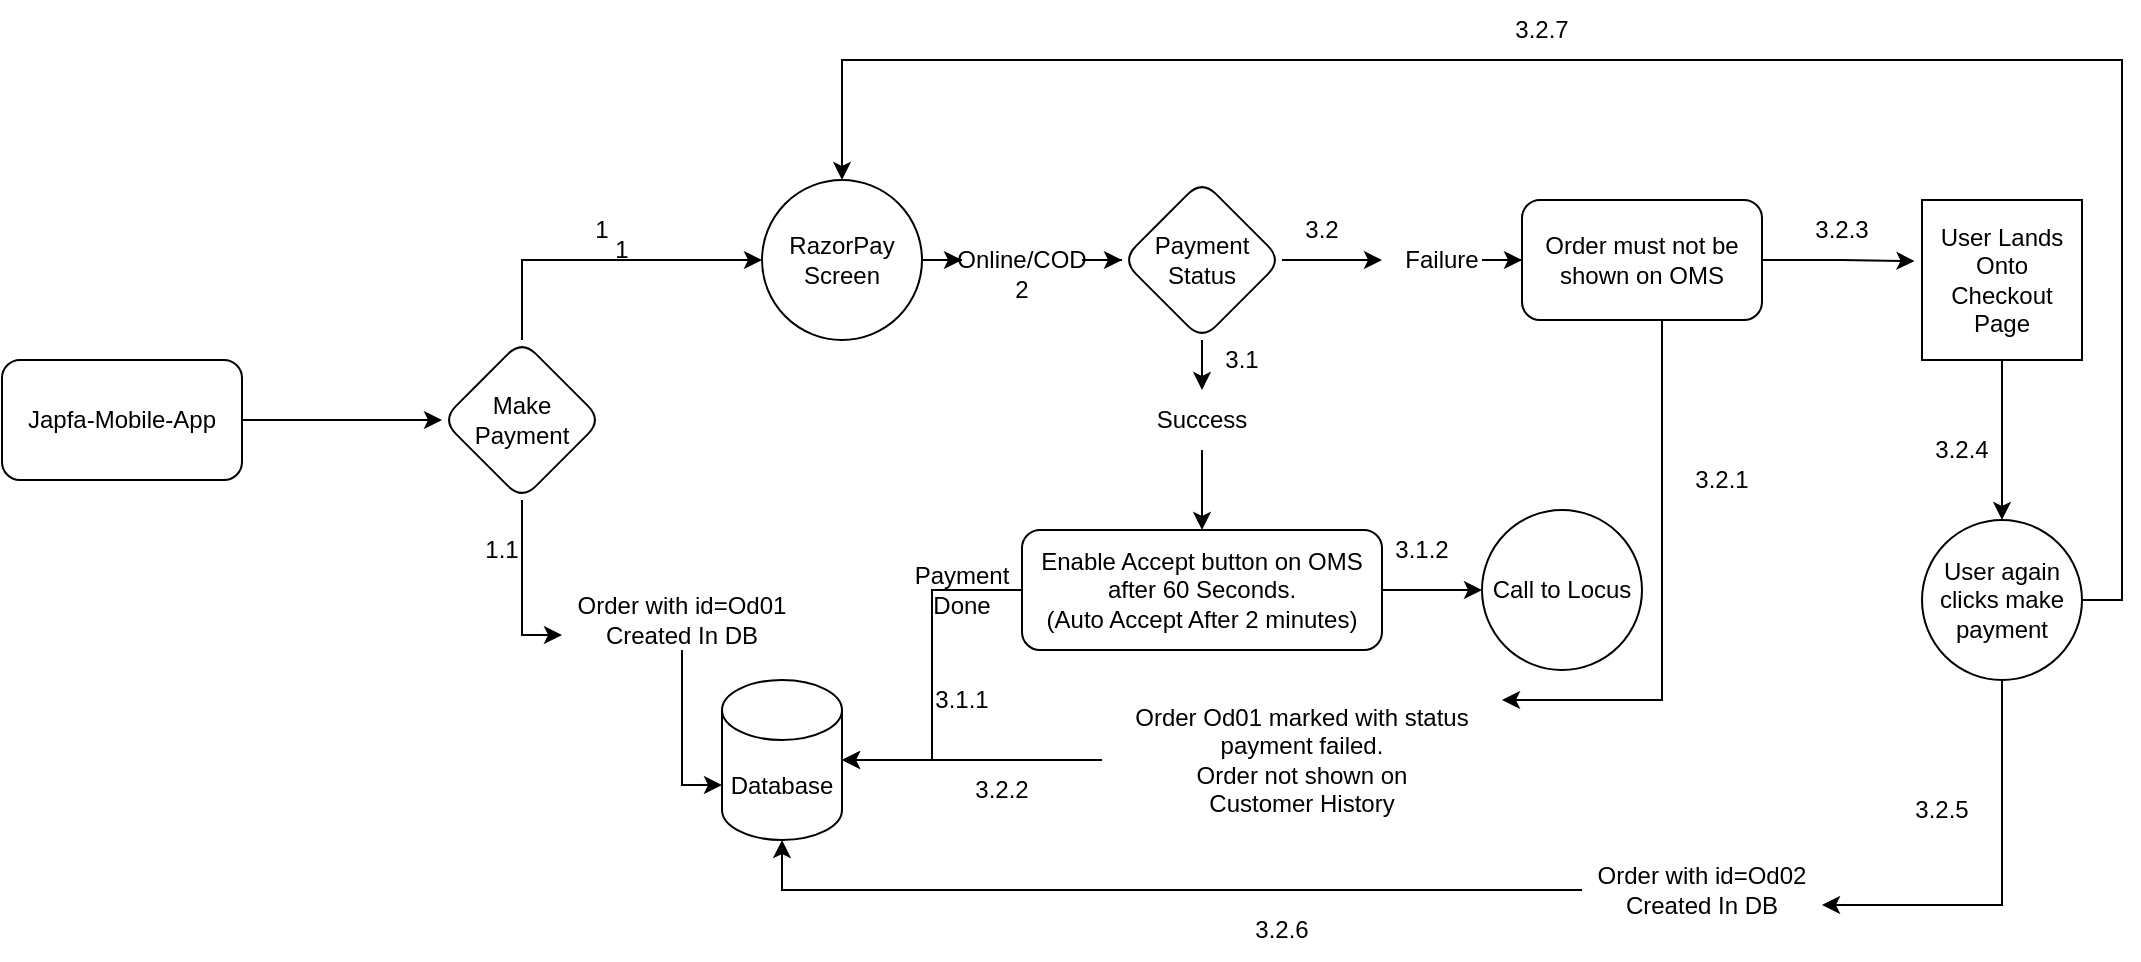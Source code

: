 <mxfile version="22.1.3" type="github">
  <diagram name="Page-1" id="sLlKpoSpWwqDLmXZwmJ-">
    <mxGraphModel dx="1080" dy="426" grid="1" gridSize="10" guides="1" tooltips="1" connect="1" arrows="1" fold="1" page="1" pageScale="1" pageWidth="850" pageHeight="1100" math="0" shadow="0">
      <root>
        <mxCell id="0" />
        <mxCell id="1" parent="0" />
        <mxCell id="Lte2vjWYWSZlK6BSF0av-28" value="" style="edgeStyle=orthogonalEdgeStyle;rounded=0;orthogonalLoop=1;jettySize=auto;html=1;" edge="1" parent="1" source="Lte2vjWYWSZlK6BSF0av-26" target="Lte2vjWYWSZlK6BSF0av-27">
          <mxGeometry relative="1" as="geometry" />
        </mxCell>
        <mxCell id="Lte2vjWYWSZlK6BSF0av-26" value="Japfa-Mobile-App" style="rounded=1;whiteSpace=wrap;html=1;" vertex="1" parent="1">
          <mxGeometry x="170" y="210" width="120" height="60" as="geometry" />
        </mxCell>
        <mxCell id="Lte2vjWYWSZlK6BSF0av-34" value="" style="edgeStyle=orthogonalEdgeStyle;rounded=0;orthogonalLoop=1;jettySize=auto;html=1;exitX=0.5;exitY=0;exitDx=0;exitDy=0;entryX=0;entryY=0.5;entryDx=0;entryDy=0;" edge="1" parent="1" source="Lte2vjWYWSZlK6BSF0av-27" target="Lte2vjWYWSZlK6BSF0av-33">
          <mxGeometry relative="1" as="geometry" />
        </mxCell>
        <mxCell id="Lte2vjWYWSZlK6BSF0av-27" value="Make Payment" style="rhombus;whiteSpace=wrap;html=1;rounded=1;" vertex="1" parent="1">
          <mxGeometry x="390" y="200" width="80" height="80" as="geometry" />
        </mxCell>
        <mxCell id="Lte2vjWYWSZlK6BSF0av-29" value="Database" style="shape=cylinder3;whiteSpace=wrap;html=1;boundedLbl=1;backgroundOutline=1;size=15;" vertex="1" parent="1">
          <mxGeometry x="530" y="370" width="60" height="80" as="geometry" />
        </mxCell>
        <mxCell id="Lte2vjWYWSZlK6BSF0av-30" style="edgeStyle=orthogonalEdgeStyle;rounded=0;orthogonalLoop=1;jettySize=auto;html=1;entryX=0;entryY=0;entryDx=0;entryDy=52.5;entryPerimeter=0;exitX=0.5;exitY=1;exitDx=0;exitDy=0;" edge="1" parent="1" source="Lte2vjWYWSZlK6BSF0av-32" target="Lte2vjWYWSZlK6BSF0av-29">
          <mxGeometry relative="1" as="geometry" />
        </mxCell>
        <mxCell id="Lte2vjWYWSZlK6BSF0av-31" value="" style="edgeStyle=orthogonalEdgeStyle;rounded=0;orthogonalLoop=1;jettySize=auto;html=1;entryX=0;entryY=0.75;entryDx=0;entryDy=0;exitX=0.5;exitY=1;exitDx=0;exitDy=0;" edge="1" parent="1" source="Lte2vjWYWSZlK6BSF0av-27" target="Lte2vjWYWSZlK6BSF0av-32">
          <mxGeometry relative="1" as="geometry">
            <mxPoint x="430" y="280" as="sourcePoint" />
            <mxPoint x="560" y="353" as="targetPoint" />
          </mxGeometry>
        </mxCell>
        <mxCell id="Lte2vjWYWSZlK6BSF0av-32" value="Order with id=Od01&lt;br&gt;Created In DB" style="text;html=1;strokeColor=none;fillColor=none;align=center;verticalAlign=middle;whiteSpace=wrap;rounded=0;" vertex="1" parent="1">
          <mxGeometry x="450" y="325" width="120" height="30" as="geometry" />
        </mxCell>
        <mxCell id="Lte2vjWYWSZlK6BSF0av-36" value="" style="edgeStyle=orthogonalEdgeStyle;rounded=0;orthogonalLoop=1;jettySize=auto;html=1;" edge="1" parent="1" source="Lte2vjWYWSZlK6BSF0av-37" target="Lte2vjWYWSZlK6BSF0av-35">
          <mxGeometry relative="1" as="geometry" />
        </mxCell>
        <mxCell id="Lte2vjWYWSZlK6BSF0av-33" value="RazorPay&lt;br&gt;Screen" style="ellipse;whiteSpace=wrap;html=1;rounded=1;" vertex="1" parent="1">
          <mxGeometry x="550" y="120" width="80" height="80" as="geometry" />
        </mxCell>
        <mxCell id="Lte2vjWYWSZlK6BSF0av-40" value="" style="edgeStyle=orthogonalEdgeStyle;rounded=0;orthogonalLoop=1;jettySize=auto;html=1;" edge="1" parent="1" source="Lte2vjWYWSZlK6BSF0av-44" target="Lte2vjWYWSZlK6BSF0av-39">
          <mxGeometry relative="1" as="geometry" />
        </mxCell>
        <mxCell id="Lte2vjWYWSZlK6BSF0av-42" value="" style="edgeStyle=orthogonalEdgeStyle;rounded=0;orthogonalLoop=1;jettySize=auto;html=1;" edge="1" parent="1" source="Lte2vjWYWSZlK6BSF0av-46" target="Lte2vjWYWSZlK6BSF0av-41">
          <mxGeometry relative="1" as="geometry" />
        </mxCell>
        <mxCell id="Lte2vjWYWSZlK6BSF0av-35" value="Payment Status" style="rhombus;whiteSpace=wrap;html=1;rounded=1;" vertex="1" parent="1">
          <mxGeometry x="730" y="120" width="80" height="80" as="geometry" />
        </mxCell>
        <mxCell id="Lte2vjWYWSZlK6BSF0av-87" value="" style="edgeStyle=orthogonalEdgeStyle;rounded=0;orthogonalLoop=1;jettySize=auto;html=1;" edge="1" parent="1" source="Lte2vjWYWSZlK6BSF0av-39" target="Lte2vjWYWSZlK6BSF0av-86">
          <mxGeometry relative="1" as="geometry" />
        </mxCell>
        <mxCell id="Lte2vjWYWSZlK6BSF0av-39" value="Enable Accept button on OMS after 60 Seconds.&lt;br&gt;(Auto Accept After 2 minutes)" style="rounded=1;whiteSpace=wrap;html=1;" vertex="1" parent="1">
          <mxGeometry x="680" y="295" width="180" height="60" as="geometry" />
        </mxCell>
        <mxCell id="Lte2vjWYWSZlK6BSF0av-53" style="edgeStyle=orthogonalEdgeStyle;rounded=0;orthogonalLoop=1;jettySize=auto;html=1;" edge="1" parent="1" source="Lte2vjWYWSZlK6BSF0av-54" target="Lte2vjWYWSZlK6BSF0av-29">
          <mxGeometry relative="1" as="geometry">
            <mxPoint x="1000" y="450" as="targetPoint" />
            <Array as="points" />
          </mxGeometry>
        </mxCell>
        <mxCell id="Lte2vjWYWSZlK6BSF0av-41" value="Order must not be shown on OMS" style="whiteSpace=wrap;html=1;rounded=1;" vertex="1" parent="1">
          <mxGeometry x="930" y="130" width="120" height="60" as="geometry" />
        </mxCell>
        <mxCell id="Lte2vjWYWSZlK6BSF0av-43" value="" style="edgeStyle=orthogonalEdgeStyle;rounded=0;orthogonalLoop=1;jettySize=auto;html=1;" edge="1" parent="1" source="Lte2vjWYWSZlK6BSF0av-33" target="Lte2vjWYWSZlK6BSF0av-37">
          <mxGeometry relative="1" as="geometry">
            <mxPoint x="630" y="160" as="sourcePoint" />
            <mxPoint x="730" y="160" as="targetPoint" />
          </mxGeometry>
        </mxCell>
        <mxCell id="Lte2vjWYWSZlK6BSF0av-37" value="Online/COD" style="text;html=1;strokeColor=none;fillColor=none;align=center;verticalAlign=middle;whiteSpace=wrap;rounded=0;" vertex="1" parent="1">
          <mxGeometry x="650" y="145" width="60" height="30" as="geometry" />
        </mxCell>
        <mxCell id="Lte2vjWYWSZlK6BSF0av-45" value="" style="edgeStyle=orthogonalEdgeStyle;rounded=0;orthogonalLoop=1;jettySize=auto;html=1;" edge="1" parent="1" source="Lte2vjWYWSZlK6BSF0av-35" target="Lte2vjWYWSZlK6BSF0av-44">
          <mxGeometry relative="1" as="geometry">
            <mxPoint x="770" y="200" as="sourcePoint" />
            <mxPoint x="770" y="290" as="targetPoint" />
          </mxGeometry>
        </mxCell>
        <mxCell id="Lte2vjWYWSZlK6BSF0av-44" value="Success" style="text;html=1;strokeColor=none;fillColor=none;align=center;verticalAlign=middle;whiteSpace=wrap;rounded=0;" vertex="1" parent="1">
          <mxGeometry x="740" y="225" width="60" height="30" as="geometry" />
        </mxCell>
        <mxCell id="Lte2vjWYWSZlK6BSF0av-47" value="" style="edgeStyle=orthogonalEdgeStyle;rounded=0;orthogonalLoop=1;jettySize=auto;html=1;" edge="1" parent="1" source="Lte2vjWYWSZlK6BSF0av-35" target="Lte2vjWYWSZlK6BSF0av-46">
          <mxGeometry relative="1" as="geometry">
            <mxPoint x="810" y="160" as="sourcePoint" />
            <mxPoint x="870" y="160" as="targetPoint" />
          </mxGeometry>
        </mxCell>
        <mxCell id="Lte2vjWYWSZlK6BSF0av-46" value="Failure" style="text;html=1;strokeColor=none;fillColor=none;align=center;verticalAlign=middle;whiteSpace=wrap;rounded=0;" vertex="1" parent="1">
          <mxGeometry x="860" y="145" width="60" height="30" as="geometry" />
        </mxCell>
        <mxCell id="Lte2vjWYWSZlK6BSF0av-48" style="edgeStyle=orthogonalEdgeStyle;rounded=0;orthogonalLoop=1;jettySize=auto;html=1;entryX=1;entryY=0.5;entryDx=0;entryDy=0;entryPerimeter=0;" edge="1" parent="1" source="Lte2vjWYWSZlK6BSF0av-39" target="Lte2vjWYWSZlK6BSF0av-29">
          <mxGeometry relative="1" as="geometry" />
        </mxCell>
        <mxCell id="Lte2vjWYWSZlK6BSF0av-49" value="Payment Done" style="text;html=1;strokeColor=none;fillColor=none;align=center;verticalAlign=middle;whiteSpace=wrap;rounded=0;" vertex="1" parent="1">
          <mxGeometry x="620" y="310" width="60" height="30" as="geometry" />
        </mxCell>
        <mxCell id="Lte2vjWYWSZlK6BSF0av-55" value="" style="edgeStyle=orthogonalEdgeStyle;rounded=0;orthogonalLoop=1;jettySize=auto;html=1;" edge="1" parent="1" source="Lte2vjWYWSZlK6BSF0av-41" target="Lte2vjWYWSZlK6BSF0av-54">
          <mxGeometry relative="1" as="geometry">
            <mxPoint x="950" y="380" as="targetPoint" />
            <mxPoint x="1000" y="190" as="sourcePoint" />
            <Array as="points">
              <mxPoint x="1000" y="380" />
            </Array>
          </mxGeometry>
        </mxCell>
        <mxCell id="Lte2vjWYWSZlK6BSF0av-54" value="Order Od01 marked with status payment failed.&lt;br&gt;Order not shown on Customer&amp;nbsp;History" style="text;html=1;strokeColor=none;fillColor=none;align=center;verticalAlign=middle;whiteSpace=wrap;rounded=0;" vertex="1" parent="1">
          <mxGeometry x="720" y="360" width="200" height="100" as="geometry" />
        </mxCell>
        <mxCell id="Lte2vjWYWSZlK6BSF0av-66" value="" style="edgeStyle=orthogonalEdgeStyle;rounded=0;orthogonalLoop=1;jettySize=auto;html=1;" edge="1" parent="1" source="Lte2vjWYWSZlK6BSF0av-61" target="Lte2vjWYWSZlK6BSF0av-65">
          <mxGeometry relative="1" as="geometry" />
        </mxCell>
        <mxCell id="Lte2vjWYWSZlK6BSF0av-61" value="User Lands Onto Checkout Page" style="whiteSpace=wrap;html=1;aspect=fixed;" vertex="1" parent="1">
          <mxGeometry x="1130" y="130" width="80" height="80" as="geometry" />
        </mxCell>
        <mxCell id="Lte2vjWYWSZlK6BSF0av-62" style="edgeStyle=orthogonalEdgeStyle;rounded=0;orthogonalLoop=1;jettySize=auto;html=1;entryX=-0.047;entryY=0.382;entryDx=0;entryDy=0;entryPerimeter=0;" edge="1" parent="1" source="Lte2vjWYWSZlK6BSF0av-41" target="Lte2vjWYWSZlK6BSF0av-61">
          <mxGeometry relative="1" as="geometry" />
        </mxCell>
        <mxCell id="Lte2vjWYWSZlK6BSF0av-74" style="edgeStyle=orthogonalEdgeStyle;rounded=0;orthogonalLoop=1;jettySize=auto;html=1;entryX=1;entryY=0.75;entryDx=0;entryDy=0;exitX=0.5;exitY=1;exitDx=0;exitDy=0;" edge="1" parent="1" source="Lte2vjWYWSZlK6BSF0av-65" target="Lte2vjWYWSZlK6BSF0av-72">
          <mxGeometry relative="1" as="geometry" />
        </mxCell>
        <mxCell id="Lte2vjWYWSZlK6BSF0av-75" style="edgeStyle=orthogonalEdgeStyle;rounded=0;orthogonalLoop=1;jettySize=auto;html=1;" edge="1" parent="1" source="Lte2vjWYWSZlK6BSF0av-65" target="Lte2vjWYWSZlK6BSF0av-33">
          <mxGeometry relative="1" as="geometry">
            <Array as="points">
              <mxPoint x="1230" y="330" />
              <mxPoint x="1230" y="60" />
              <mxPoint x="590" y="60" />
            </Array>
          </mxGeometry>
        </mxCell>
        <mxCell id="Lte2vjWYWSZlK6BSF0av-65" value="User again clicks make payment" style="ellipse;whiteSpace=wrap;html=1;" vertex="1" parent="1">
          <mxGeometry x="1130" y="290" width="80" height="80" as="geometry" />
        </mxCell>
        <mxCell id="Lte2vjWYWSZlK6BSF0av-67" style="edgeStyle=orthogonalEdgeStyle;rounded=0;orthogonalLoop=1;jettySize=auto;html=1;entryX=0.5;entryY=1;entryDx=0;entryDy=0;entryPerimeter=0;" edge="1" parent="1" source="Lte2vjWYWSZlK6BSF0av-72" target="Lte2vjWYWSZlK6BSF0av-29">
          <mxGeometry relative="1" as="geometry">
            <Array as="points" />
          </mxGeometry>
        </mxCell>
        <mxCell id="Lte2vjWYWSZlK6BSF0av-72" value="Order with id=Od02&lt;br&gt;Created In DB" style="text;html=1;strokeColor=none;fillColor=none;align=center;verticalAlign=middle;whiteSpace=wrap;rounded=0;" vertex="1" parent="1">
          <mxGeometry x="960" y="460" width="120" height="30" as="geometry" />
        </mxCell>
        <mxCell id="Lte2vjWYWSZlK6BSF0av-76" value="1" style="text;html=1;strokeColor=none;fillColor=none;align=center;verticalAlign=middle;whiteSpace=wrap;rounded=0;" vertex="1" parent="1">
          <mxGeometry x="440" y="130" width="60" height="30" as="geometry" />
        </mxCell>
        <mxCell id="Lte2vjWYWSZlK6BSF0av-78" value="1.1" style="text;html=1;strokeColor=none;fillColor=none;align=center;verticalAlign=middle;whiteSpace=wrap;rounded=0;" vertex="1" parent="1">
          <mxGeometry x="390" y="290" width="60" height="30" as="geometry" />
        </mxCell>
        <mxCell id="Lte2vjWYWSZlK6BSF0av-79" value="1" style="text;html=1;strokeColor=none;fillColor=none;align=center;verticalAlign=middle;whiteSpace=wrap;rounded=0;" vertex="1" parent="1">
          <mxGeometry x="450" y="140" width="60" height="30" as="geometry" />
        </mxCell>
        <mxCell id="Lte2vjWYWSZlK6BSF0av-80" value="3.2" style="text;html=1;strokeColor=none;fillColor=none;align=center;verticalAlign=middle;whiteSpace=wrap;rounded=0;" vertex="1" parent="1">
          <mxGeometry x="800" y="130" width="60" height="30" as="geometry" />
        </mxCell>
        <mxCell id="Lte2vjWYWSZlK6BSF0av-81" value="3.1" style="text;html=1;strokeColor=none;fillColor=none;align=center;verticalAlign=middle;whiteSpace=wrap;rounded=0;" vertex="1" parent="1">
          <mxGeometry x="760" y="195" width="60" height="30" as="geometry" />
        </mxCell>
        <mxCell id="Lte2vjWYWSZlK6BSF0av-82" value="2" style="text;html=1;strokeColor=none;fillColor=none;align=center;verticalAlign=middle;whiteSpace=wrap;rounded=0;" vertex="1" parent="1">
          <mxGeometry x="650" y="160" width="60" height="30" as="geometry" />
        </mxCell>
        <mxCell id="Lte2vjWYWSZlK6BSF0av-83" value="3.1.2" style="text;html=1;strokeColor=none;fillColor=none;align=center;verticalAlign=middle;whiteSpace=wrap;rounded=0;" vertex="1" parent="1">
          <mxGeometry x="850" y="290" width="60" height="30" as="geometry" />
        </mxCell>
        <mxCell id="Lte2vjWYWSZlK6BSF0av-84" value="3.1.1" style="text;html=1;strokeColor=none;fillColor=none;align=center;verticalAlign=middle;whiteSpace=wrap;rounded=0;" vertex="1" parent="1">
          <mxGeometry x="620" y="365" width="60" height="30" as="geometry" />
        </mxCell>
        <mxCell id="Lte2vjWYWSZlK6BSF0av-86" value="Call to Locus" style="ellipse;whiteSpace=wrap;html=1;rounded=1;" vertex="1" parent="1">
          <mxGeometry x="910" y="285" width="80" height="80" as="geometry" />
        </mxCell>
        <mxCell id="Lte2vjWYWSZlK6BSF0av-88" value="3.2.3" style="text;html=1;strokeColor=none;fillColor=none;align=center;verticalAlign=middle;whiteSpace=wrap;rounded=0;" vertex="1" parent="1">
          <mxGeometry x="1060" y="130" width="60" height="30" as="geometry" />
        </mxCell>
        <mxCell id="Lte2vjWYWSZlK6BSF0av-89" value="3.2.4" style="text;html=1;strokeColor=none;fillColor=none;align=center;verticalAlign=middle;whiteSpace=wrap;rounded=0;" vertex="1" parent="1">
          <mxGeometry x="1120" y="240" width="60" height="30" as="geometry" />
        </mxCell>
        <mxCell id="Lte2vjWYWSZlK6BSF0av-90" value="3.2.5" style="text;html=1;strokeColor=none;fillColor=none;align=center;verticalAlign=middle;whiteSpace=wrap;rounded=0;" vertex="1" parent="1">
          <mxGeometry x="1110" y="420" width="60" height="30" as="geometry" />
        </mxCell>
        <mxCell id="Lte2vjWYWSZlK6BSF0av-91" value="3.2.7" style="text;html=1;strokeColor=none;fillColor=none;align=center;verticalAlign=middle;whiteSpace=wrap;rounded=0;" vertex="1" parent="1">
          <mxGeometry x="910" y="30" width="60" height="30" as="geometry" />
        </mxCell>
        <mxCell id="Lte2vjWYWSZlK6BSF0av-94" value="3.2.1" style="text;html=1;strokeColor=none;fillColor=none;align=center;verticalAlign=middle;whiteSpace=wrap;rounded=0;" vertex="1" parent="1">
          <mxGeometry x="1000" y="255" width="60" height="30" as="geometry" />
        </mxCell>
        <mxCell id="Lte2vjWYWSZlK6BSF0av-95" value="3.2.2" style="text;html=1;strokeColor=none;fillColor=none;align=center;verticalAlign=middle;whiteSpace=wrap;rounded=0;" vertex="1" parent="1">
          <mxGeometry x="640" y="410" width="60" height="30" as="geometry" />
        </mxCell>
        <mxCell id="Lte2vjWYWSZlK6BSF0av-96" value="3.2.6" style="text;html=1;strokeColor=none;fillColor=none;align=center;verticalAlign=middle;whiteSpace=wrap;rounded=0;" vertex="1" parent="1">
          <mxGeometry x="780" y="480" width="60" height="30" as="geometry" />
        </mxCell>
      </root>
    </mxGraphModel>
  </diagram>
</mxfile>
